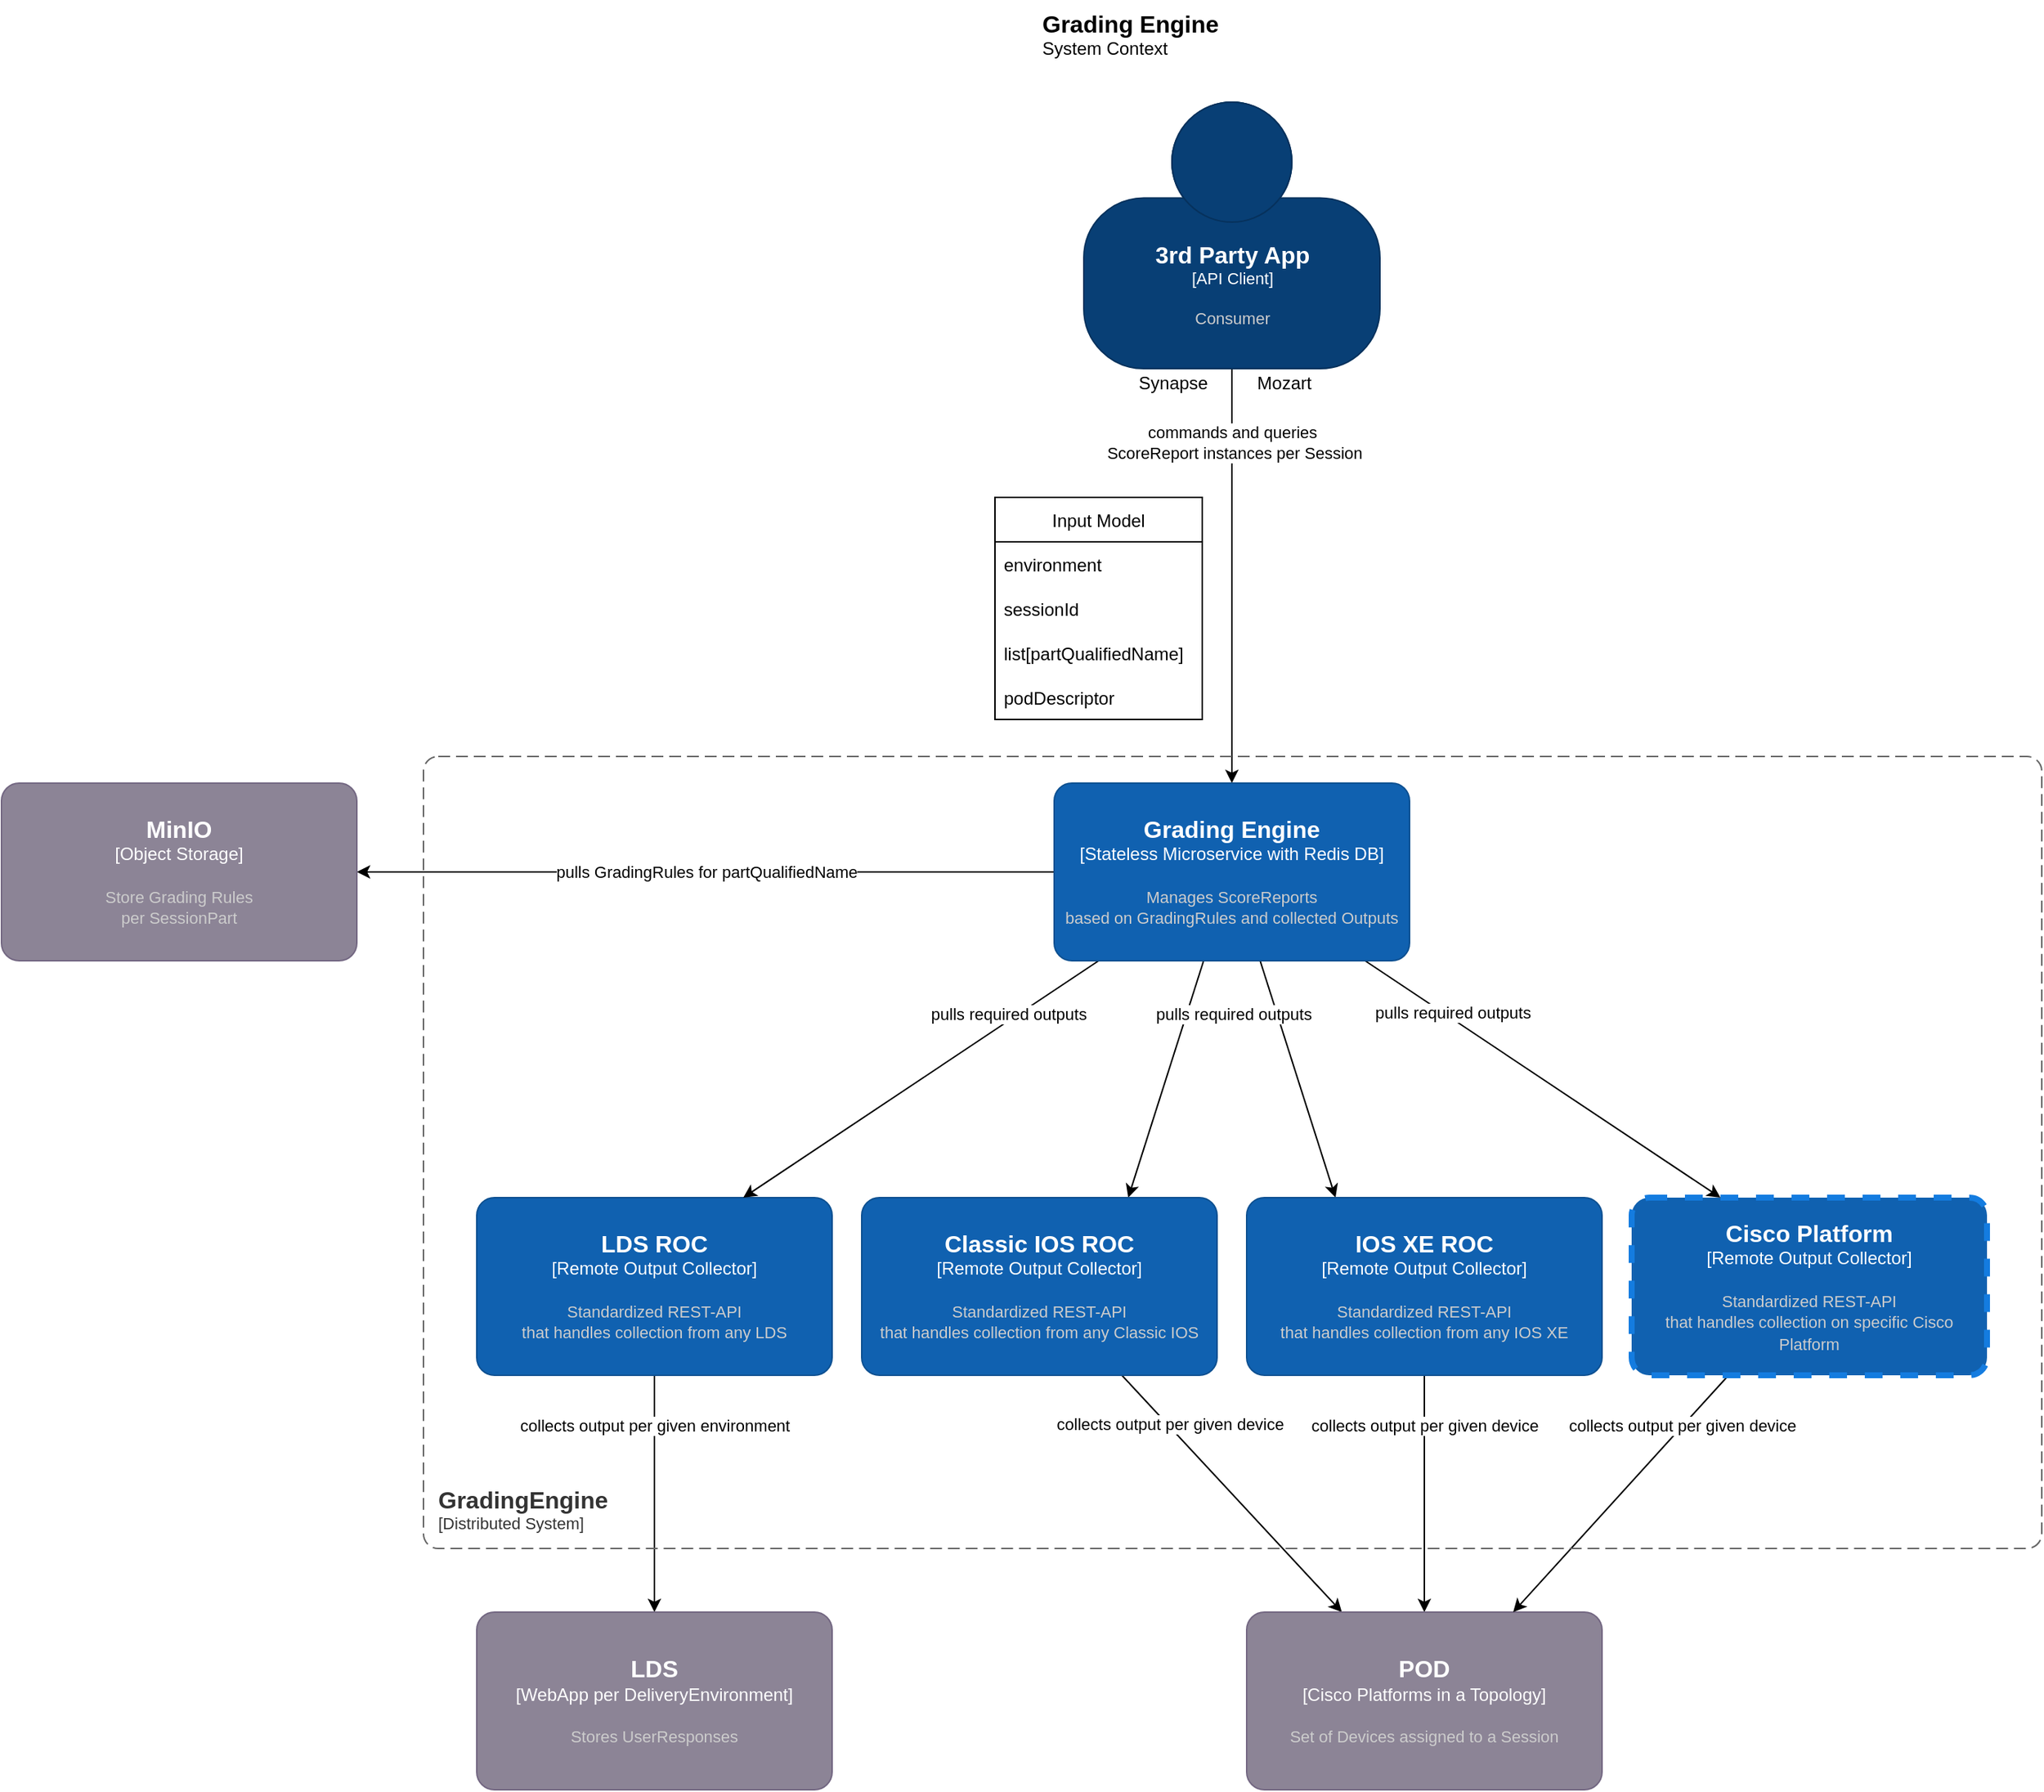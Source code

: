 <mxfile version="17.4.2" type="device"><diagram id="hLhFhgxMPT2HGx_rosoc" name="Page-1"><mxGraphModel dx="1869" dy="1514" grid="0" gridSize="10" guides="1" tooltips="1" connect="1" arrows="1" fold="1" page="0" pageScale="1" pageWidth="1169" pageHeight="827" math="0" shadow="0"><root><mxCell id="0"/><mxCell id="1" parent="0"/><mxCell id="j2gZjH4GPEs1l7dQK7d_-14" style="edgeStyle=none;rounded=0;orthogonalLoop=1;jettySize=auto;html=1;entryX=0.25;entryY=0;entryDx=0;entryDy=0;entryPerimeter=0;" edge="1" parent="1" source="j2gZjH4GPEs1l7dQK7d_-8" target="j2gZjH4GPEs1l7dQK7d_-12"><mxGeometry relative="1" as="geometry"/></mxCell><mxCell id="j2gZjH4GPEs1l7dQK7d_-9" style="edgeStyle=orthogonalEdgeStyle;rounded=0;orthogonalLoop=1;jettySize=auto;html=1;" edge="1" parent="1" source="j2gZjH4GPEs1l7dQK7d_-5" target="j2gZjH4GPEs1l7dQK7d_-8"><mxGeometry relative="1" as="geometry"/></mxCell><mxCell id="j2gZjH4GPEs1l7dQK7d_-29" value="commands and queries&lt;br&gt;&amp;nbsp;ScoreReport instances per Session" style="edgeLabel;html=1;align=center;verticalAlign=middle;resizable=0;points=[];" vertex="1" connectable="0" parent="j2gZjH4GPEs1l7dQK7d_-9"><mxGeometry x="0.429" y="2" relative="1" as="geometry"><mxPoint x="-2" y="-150" as="offset"/></mxGeometry></mxCell><object placeholders="1" c4Name="3rd Party App" c4Type="API Client" c4Description="Consumer" label="&lt;font style=&quot;font-size: 16px&quot;&gt;&lt;b&gt;%c4Name%&lt;/b&gt;&lt;/font&gt;&lt;div&gt;[%c4Type%]&lt;/div&gt;&lt;br&gt;&lt;div&gt;&lt;font style=&quot;font-size: 11px&quot;&gt;&lt;font color=&quot;#cccccc&quot;&gt;%c4Description%&lt;/font&gt;&lt;/div&gt;" id="j2gZjH4GPEs1l7dQK7d_-5"><mxCell style="html=1;fontSize=11;dashed=0;whitespace=wrap;fillColor=#083F75;strokeColor=#06315C;fontColor=#ffffff;shape=mxgraph.c4.person2;align=center;metaEdit=1;points=[[0.5,0,0],[1,0.5,0],[1,0.75,0],[0.75,1,0],[0.5,1,0],[0.25,1,0],[0,0.75,0],[0,0.5,0]];resizable=0;" vertex="1" parent="1"><mxGeometry x="540" y="-60" width="200" height="180" as="geometry"/></mxCell></object><mxCell id="j2gZjH4GPEs1l7dQK7d_-17" style="edgeStyle=none;rounded=0;orthogonalLoop=1;jettySize=auto;html=1;entryX=0.5;entryY=0;entryDx=0;entryDy=0;entryPerimeter=0;" edge="1" parent="1" source="j2gZjH4GPEs1l7dQK7d_-6" target="j2gZjH4GPEs1l7dQK7d_-16"><mxGeometry relative="1" as="geometry"/></mxCell><mxCell id="j2gZjH4GPEs1l7dQK7d_-42" value="collects output per given environment" style="edgeLabel;html=1;align=center;verticalAlign=middle;resizable=0;points=[];" vertex="1" connectable="0" parent="j2gZjH4GPEs1l7dQK7d_-17"><mxGeometry x="-0.547" relative="1" as="geometry"><mxPoint y="-2" as="offset"/></mxGeometry></mxCell><object placeholders="1" c4Name="LDS ROC" c4Type="Remote Output Collector" c4Description="Standardized REST-API&#10;that handles collection from any LDS" label="&lt;font style=&quot;font-size: 16px&quot;&gt;&lt;b&gt;%c4Name%&lt;/b&gt;&lt;/font&gt;&lt;div&gt;[%c4Type%]&lt;/div&gt;&lt;br&gt;&lt;div&gt;&lt;font style=&quot;font-size: 11px&quot;&gt;&lt;font color=&quot;#cccccc&quot;&gt;%c4Description%&lt;/font&gt;&lt;/div&gt;" id="j2gZjH4GPEs1l7dQK7d_-6"><mxCell style="rounded=1;whiteSpace=wrap;html=1;labelBackgroundColor=none;fillColor=#1061B0;fontColor=#ffffff;align=center;arcSize=10;strokeColor=#0D5091;metaEdit=1;resizable=0;points=[[0.25,0,0],[0.5,0,0],[0.75,0,0],[1,0.25,0],[1,0.5,0],[1,0.75,0],[0.75,1,0],[0.5,1,0],[0.25,1,0],[0,0.75,0],[0,0.5,0],[0,0.25,0]];" vertex="1" parent="1"><mxGeometry x="130" y="680" width="240" height="120" as="geometry"/></mxCell></object><mxCell id="j2gZjH4GPEs1l7dQK7d_-10" style="rounded=0;orthogonalLoop=1;jettySize=auto;html=1;entryX=0.75;entryY=0;entryDx=0;entryDy=0;entryPerimeter=0;" edge="1" parent="1" source="j2gZjH4GPEs1l7dQK7d_-8" target="j2gZjH4GPEs1l7dQK7d_-6"><mxGeometry relative="1" as="geometry"/></mxCell><mxCell id="j2gZjH4GPEs1l7dQK7d_-33" value="pulls required outputs" style="edgeLabel;html=1;align=center;verticalAlign=middle;resizable=0;points=[];" vertex="1" connectable="0" parent="j2gZjH4GPEs1l7dQK7d_-10"><mxGeometry x="-0.304" y="3" relative="1" as="geometry"><mxPoint x="21" y="-22" as="offset"/></mxGeometry></mxCell><mxCell id="j2gZjH4GPEs1l7dQK7d_-13" style="edgeStyle=none;rounded=0;orthogonalLoop=1;jettySize=auto;html=1;entryX=0.75;entryY=0;entryDx=0;entryDy=0;entryPerimeter=0;" edge="1" parent="1" source="j2gZjH4GPEs1l7dQK7d_-8" target="j2gZjH4GPEs1l7dQK7d_-11"><mxGeometry relative="1" as="geometry"/></mxCell><mxCell id="j2gZjH4GPEs1l7dQK7d_-34" value="pulls required outputs" style="edgeLabel;html=1;align=center;verticalAlign=middle;resizable=0;points=[];labelBackgroundColor=#FFFFFF;" vertex="1" connectable="0" parent="j2gZjH4GPEs1l7dQK7d_-13"><mxGeometry x="-0.514" relative="1" as="geometry"><mxPoint x="32" y="-3" as="offset"/></mxGeometry></mxCell><mxCell id="j2gZjH4GPEs1l7dQK7d_-22" style="edgeStyle=none;rounded=0;orthogonalLoop=1;jettySize=auto;html=1;entryX=0.25;entryY=0;entryDx=0;entryDy=0;entryPerimeter=0;" edge="1" parent="1" source="j2gZjH4GPEs1l7dQK7d_-8" target="j2gZjH4GPEs1l7dQK7d_-20"><mxGeometry relative="1" as="geometry"/></mxCell><mxCell id="j2gZjH4GPEs1l7dQK7d_-35" value="&lt;span style=&quot;color: rgba(0 , 0 , 0 , 0) ; font-family: monospace ; font-size: 0px&quot;&gt;%3CmxGraphModel%3E%3Croot%3E%3CmxCell%20id%3D%220%22%2F%3E%3CmxCell%20id%3D%221%22%20parent%3D%220%22%2F%3E%3Cobject%20placeholders%3D%221%22%20c4Name%3D%22IOS%20XE%20ROC%22%20c4Type%3D%22Remote%20Output%20Collector%22%20c4Description%3D%22Standardized%20REST-API%20that%20handles%20collection%22%20label%3D%22%26lt%3Bfont%20style%3D%26quot%3Bfont-size%3A%2016px%26quot%3B%26gt%3B%26lt%3Bb%26gt%3B%25c4Name%25%26lt%3B%2Fb%26gt%3B%26lt%3B%2Ffont%26gt%3B%26lt%3Bdiv%26gt%3B%5B%25c4Type%25%5D%26lt%3B%2Fdiv%26gt%3B%26lt%3Bbr%26gt%3B%26lt%3Bdiv%26gt%3B%26lt%3Bfont%20style%3D%26quot%3Bfont-size%3A%2011px%26quot%3B%26gt%3B%26lt%3Bfont%20color%3D%26quot%3B%23cccccc%26quot%3B%26gt%3B%25c4Description%25%26lt%3B%2Ffont%26gt%3B%26lt%3B%2Fdiv%26gt%3B%22%20id%3D%222%22%3E%3CmxCell%20style%3D%22rounded%3D1%3BwhiteSpace%3Dwrap%3Bhtml%3D1%3BlabelBackgroundColor%3Dnone%3BfillColor%3D%231061B0%3BfontColor%3D%23ffffff%3Balign%3Dcenter%3BarcSize%3D10%3BstrokeColor%3D%230D5091%3BmetaEdit%3D1%3Bresizable%3D0%3Bpoints%3D%5B%5B0.25%2C0%2C0%5D%2C%5B0.5%2C0%2C0%5D%2C%5B0.75%2C0%2C0%5D%2C%5B1%2C0.25%2C0%5D%2C%5B1%2C0.5%2C0%5D%2C%5B1%2C0.75%2C0%5D%2C%5B0.75%2C1%2C0%5D%2C%5B0.5%2C1%2C0%5D%2C%5B0.25%2C1%2C0%5D%2C%5B0%2C0.75%2C0%5D%2C%5B0%2C0.5%2C0%5D%2C%5B0%2C0.25%2C0%5D%5D%3B%22%20vertex%3D%221%22%20parent%3D%221%22%3E%3CmxGeometry%20x%3D%22640%22%20y%3D%22680%22%20width%3D%22240%22%20height%3D%22120%22%20as%3D%22geometry%22%2F%3E%3C%2FmxCell%3E%3C%2Fobject%3E%3C%2Froot%3E%3C%2FmxGraphModel%3pu&lt;/span&gt;" style="edgeLabel;html=1;align=center;verticalAlign=middle;resizable=0;points=[];" vertex="1" connectable="0" parent="j2gZjH4GPEs1l7dQK7d_-22"><mxGeometry x="-0.504" y="1" relative="1" as="geometry"><mxPoint as="offset"/></mxGeometry></mxCell><mxCell id="j2gZjH4GPEs1l7dQK7d_-36" value="pulls required outputs" style="edgeLabel;html=1;align=center;verticalAlign=middle;resizable=0;points=[];" vertex="1" connectable="0" parent="j2gZjH4GPEs1l7dQK7d_-22"><mxGeometry x="-0.517" y="2" relative="1" as="geometry"><mxPoint y="-2" as="offset"/></mxGeometry></mxCell><mxCell id="j2gZjH4GPEs1l7dQK7d_-24" value="pulls GradingRules for partQualifiedName" style="edgeStyle=none;rounded=0;orthogonalLoop=1;jettySize=auto;html=1;entryX=1;entryY=0.5;entryDx=0;entryDy=0;entryPerimeter=0;" edge="1" parent="1" source="j2gZjH4GPEs1l7dQK7d_-8" target="j2gZjH4GPEs1l7dQK7d_-23"><mxGeometry relative="1" as="geometry"/></mxCell><object placeholders="1" c4Name="Grading Engine" c4Type="Stateless Microservice with Redis DB" c4Description="Manages ScoreReports&#10;based on GradingRules and collected Outputs" label="&lt;font style=&quot;font-size: 16px&quot;&gt;&lt;b&gt;%c4Name%&lt;/b&gt;&lt;/font&gt;&lt;div&gt;[%c4Type%]&lt;/div&gt;&lt;br&gt;&lt;div&gt;&lt;font style=&quot;font-size: 11px&quot;&gt;&lt;font color=&quot;#cccccc&quot;&gt;%c4Description%&lt;/font&gt;&lt;/div&gt;" id="j2gZjH4GPEs1l7dQK7d_-8"><mxCell style="rounded=1;whiteSpace=wrap;html=1;labelBackgroundColor=none;fillColor=#1061B0;fontColor=#ffffff;align=center;arcSize=10;strokeColor=#0D5091;metaEdit=1;resizable=0;points=[[0.25,0,0],[0.5,0,0],[0.75,0,0],[1,0.25,0],[1,0.5,0],[1,0.75,0],[0.75,1,0],[0.5,1,0],[0.25,1,0],[0,0.75,0],[0,0.5,0],[0,0.25,0]];" vertex="1" parent="1"><mxGeometry x="520" y="400" width="240" height="120" as="geometry"/></mxCell></object><mxCell id="j2gZjH4GPEs1l7dQK7d_-18" style="edgeStyle=none;rounded=0;orthogonalLoop=1;jettySize=auto;html=1;" edge="1" parent="1" source="j2gZjH4GPEs1l7dQK7d_-11" target="j2gZjH4GPEs1l7dQK7d_-15"><mxGeometry relative="1" as="geometry"/></mxCell><mxCell id="j2gZjH4GPEs1l7dQK7d_-43" value="collects output per given device" style="edgeLabel;html=1;align=center;verticalAlign=middle;resizable=0;points=[];" vertex="1" connectable="0" parent="j2gZjH4GPEs1l7dQK7d_-18"><mxGeometry x="-0.577" y="1" relative="1" as="geometry"><mxPoint as="offset"/></mxGeometry></mxCell><object placeholders="1" c4Name="Classic IOS ROC" c4Type="Remote Output Collector" c4Description="Standardized REST-API&#10;that handles collection from any Classic IOS" label="&lt;font style=&quot;font-size: 16px&quot;&gt;&lt;b&gt;%c4Name%&lt;/b&gt;&lt;/font&gt;&lt;div&gt;[%c4Type%]&lt;/div&gt;&lt;br&gt;&lt;div&gt;&lt;font style=&quot;font-size: 11px&quot;&gt;&lt;font color=&quot;#cccccc&quot;&gt;%c4Description%&lt;/font&gt;&lt;/div&gt;" id="j2gZjH4GPEs1l7dQK7d_-11"><mxCell style="rounded=1;whiteSpace=wrap;html=1;labelBackgroundColor=none;fillColor=#1061B0;fontColor=#ffffff;align=center;arcSize=10;strokeColor=#0D5091;metaEdit=1;resizable=0;points=[[0.25,0,0],[0.5,0,0],[0.75,0,0],[1,0.25,0],[1,0.5,0],[1,0.75,0],[0.75,1,0],[0.5,1,0],[0.25,1,0],[0,0.75,0],[0,0.5,0],[0,0.25,0]];" vertex="1" parent="1"><mxGeometry x="390" y="680" width="240" height="120" as="geometry"/></mxCell></object><mxCell id="j2gZjH4GPEs1l7dQK7d_-19" style="edgeStyle=none;rounded=0;orthogonalLoop=1;jettySize=auto;html=1;entryX=0.5;entryY=0;entryDx=0;entryDy=0;entryPerimeter=0;" edge="1" parent="1" source="j2gZjH4GPEs1l7dQK7d_-12" target="j2gZjH4GPEs1l7dQK7d_-15"><mxGeometry relative="1" as="geometry"/></mxCell><mxCell id="j2gZjH4GPEs1l7dQK7d_-44" value="collects output per given device" style="edgeLabel;html=1;align=center;verticalAlign=middle;resizable=0;points=[];" vertex="1" connectable="0" parent="j2gZjH4GPEs1l7dQK7d_-19"><mxGeometry x="-0.578" relative="1" as="geometry"><mxPoint as="offset"/></mxGeometry></mxCell><object placeholders="1" c4Name="IOS XE ROC" c4Type="Remote Output Collector" c4Description="Standardized REST-API&#10;that handles collection from any IOS XE" label="&lt;font style=&quot;font-size: 16px&quot;&gt;&lt;b&gt;%c4Name%&lt;/b&gt;&lt;/font&gt;&lt;div&gt;[%c4Type%]&lt;/div&gt;&lt;br&gt;&lt;div&gt;&lt;font style=&quot;font-size: 11px&quot;&gt;&lt;font color=&quot;#cccccc&quot;&gt;%c4Description%&lt;/font&gt;&lt;/div&gt;" id="j2gZjH4GPEs1l7dQK7d_-12"><mxCell style="rounded=1;whiteSpace=wrap;html=1;labelBackgroundColor=none;fillColor=#1061B0;fontColor=#ffffff;align=center;arcSize=10;strokeColor=#0D5091;metaEdit=1;resizable=0;points=[[0.25,0,0],[0.5,0,0],[0.75,0,0],[1,0.25,0],[1,0.5,0],[1,0.75,0],[0.75,1,0],[0.5,1,0],[0.25,1,0],[0,0.75,0],[0,0.5,0],[0,0.25,0]];" vertex="1" parent="1"><mxGeometry x="650" y="680" width="240" height="120" as="geometry"/></mxCell></object><object placeholders="1" c4Name="POD" c4Type="Cisco Platforms in a Topology" c4Description="Set of Devices assigned to a Session" label="&lt;font style=&quot;font-size: 16px&quot;&gt;&lt;b&gt;%c4Name%&lt;/b&gt;&lt;/font&gt;&lt;div&gt;[%c4Type%]&lt;/div&gt;&lt;br&gt;&lt;div&gt;&lt;font style=&quot;font-size: 11px&quot;&gt;&lt;font color=&quot;#cccccc&quot;&gt;%c4Description%&lt;/font&gt;&lt;/div&gt;" id="j2gZjH4GPEs1l7dQK7d_-15"><mxCell style="rounded=1;whiteSpace=wrap;html=1;labelBackgroundColor=none;fillColor=#8C8496;fontColor=#ffffff;align=center;arcSize=10;strokeColor=#736782;metaEdit=1;resizable=0;points=[[0.25,0,0],[0.5,0,0],[0.75,0,0],[1,0.25,0],[1,0.5,0],[1,0.75,0],[0.75,1,0],[0.5,1,0],[0.25,1,0],[0,0.75,0],[0,0.5,0],[0,0.25,0]];" vertex="1" parent="1"><mxGeometry x="650" y="960" width="240" height="120" as="geometry"/></mxCell></object><object placeholders="1" c4Name="LDS" c4Type="WebApp per DeliveryEnvironment" c4Description="Stores UserResponses" label="&lt;font style=&quot;font-size: 16px&quot;&gt;&lt;b&gt;%c4Name%&lt;/b&gt;&lt;/font&gt;&lt;div&gt;[%c4Type%]&lt;/div&gt;&lt;br&gt;&lt;div&gt;&lt;font style=&quot;font-size: 11px&quot;&gt;&lt;font color=&quot;#cccccc&quot;&gt;%c4Description%&lt;/font&gt;&lt;/div&gt;" id="j2gZjH4GPEs1l7dQK7d_-16"><mxCell style="rounded=1;whiteSpace=wrap;html=1;labelBackgroundColor=none;fillColor=#8C8496;fontColor=#ffffff;align=center;arcSize=10;strokeColor=#736782;metaEdit=1;resizable=0;points=[[0.25,0,0],[0.5,0,0],[0.75,0,0],[1,0.25,0],[1,0.5,0],[1,0.75,0],[0.75,1,0],[0.5,1,0],[0.25,1,0],[0,0.75,0],[0,0.5,0],[0,0.25,0]];" vertex="1" parent="1"><mxGeometry x="130" y="960" width="240" height="120" as="geometry"/></mxCell></object><mxCell id="j2gZjH4GPEs1l7dQK7d_-21" style="edgeStyle=none;rounded=0;orthogonalLoop=1;jettySize=auto;html=1;entryX=0.75;entryY=0;entryDx=0;entryDy=0;entryPerimeter=0;" edge="1" parent="1" source="j2gZjH4GPEs1l7dQK7d_-20" target="j2gZjH4GPEs1l7dQK7d_-15"><mxGeometry relative="1" as="geometry"/></mxCell><mxCell id="j2gZjH4GPEs1l7dQK7d_-45" value="collects output per given device" style="edgeLabel;html=1;align=center;verticalAlign=middle;resizable=0;points=[];" vertex="1" connectable="0" parent="j2gZjH4GPEs1l7dQK7d_-21"><mxGeometry x="-0.561" relative="1" as="geometry"><mxPoint y="-1" as="offset"/></mxGeometry></mxCell><object placeholders="1" c4Name="Cisco Platform" c4Type="Remote Output Collector" c4Description="Standardized REST-API&#10;that handles collection on specific Cisco Platform" label="&lt;font style=&quot;font-size: 16px&quot;&gt;&lt;b&gt;%c4Name%&lt;/b&gt;&lt;/font&gt;&lt;div&gt;[%c4Type%]&lt;/div&gt;&lt;br&gt;&lt;div&gt;&lt;font style=&quot;font-size: 11px&quot;&gt;&lt;font color=&quot;#cccccc&quot;&gt;%c4Description%&lt;/font&gt;&lt;/div&gt;" id="j2gZjH4GPEs1l7dQK7d_-20"><mxCell style="rounded=1;whiteSpace=wrap;html=1;labelBackgroundColor=none;fillColor=#1061B0;fontColor=#ffffff;align=center;arcSize=10;strokeColor=#147CE0;metaEdit=1;resizable=0;points=[[0.25,0,0],[0.5,0,0],[0.75,0,0],[1,0.25,0],[1,0.5,0],[1,0.75,0],[0.75,1,0],[0.5,1,0],[0.25,1,0],[0,0.75,0],[0,0.5,0],[0,0.25,0]];dashed=1;strokeWidth=4;" vertex="1" parent="1"><mxGeometry x="910" y="680" width="240" height="120" as="geometry"/></mxCell></object><object placeholders="1" c4Name="MinIO" c4Type="Object Storage" c4Description="Store Grading Rules&#10;per SessionPart" label="&lt;font style=&quot;font-size: 16px&quot;&gt;&lt;b&gt;%c4Name%&lt;/b&gt;&lt;/font&gt;&lt;div&gt;[%c4Type%]&lt;/div&gt;&lt;br&gt;&lt;div&gt;&lt;font style=&quot;font-size: 11px&quot;&gt;&lt;font color=&quot;#cccccc&quot;&gt;%c4Description%&lt;/font&gt;&lt;/div&gt;" id="j2gZjH4GPEs1l7dQK7d_-23"><mxCell style="rounded=1;whiteSpace=wrap;html=1;labelBackgroundColor=none;fillColor=#8C8496;fontColor=#ffffff;align=center;arcSize=10;strokeColor=#736782;metaEdit=1;resizable=0;points=[[0.25,0,0],[0.5,0,0],[0.75,0,0],[1,0.25,0],[1,0.5,0],[1,0.75,0],[0.75,1,0],[0.5,1,0],[0.25,1,0],[0,0.75,0],[0,0.5,0],[0,0.25,0]];" vertex="1" parent="1"><mxGeometry x="-191" y="400" width="240" height="120" as="geometry"/></mxCell></object><mxCell id="j2gZjH4GPEs1l7dQK7d_-25" value="Input Model" style="swimlane;fontStyle=0;childLayout=stackLayout;horizontal=1;startSize=30;horizontalStack=0;resizeParent=1;resizeParentMax=0;resizeLast=0;collapsible=1;marginBottom=0;" vertex="1" parent="1"><mxGeometry x="480" y="207" width="140" height="150" as="geometry"/></mxCell><mxCell id="j2gZjH4GPEs1l7dQK7d_-40" value="environment" style="text;strokeColor=none;fillColor=none;align=left;verticalAlign=middle;spacingLeft=4;spacingRight=4;overflow=hidden;points=[[0,0.5],[1,0.5]];portConstraint=eastwest;rotatable=0;" vertex="1" parent="j2gZjH4GPEs1l7dQK7d_-25"><mxGeometry y="30" width="140" height="30" as="geometry"/></mxCell><mxCell id="j2gZjH4GPEs1l7dQK7d_-26" value="sessionId" style="text;strokeColor=none;fillColor=none;align=left;verticalAlign=middle;spacingLeft=4;spacingRight=4;overflow=hidden;points=[[0,0.5],[1,0.5]];portConstraint=eastwest;rotatable=0;" vertex="1" parent="j2gZjH4GPEs1l7dQK7d_-25"><mxGeometry y="60" width="140" height="30" as="geometry"/></mxCell><mxCell id="j2gZjH4GPEs1l7dQK7d_-27" value="list[partQualifiedName]" style="text;strokeColor=none;fillColor=none;align=left;verticalAlign=middle;spacingLeft=4;spacingRight=4;overflow=hidden;points=[[0,0.5],[1,0.5]];portConstraint=eastwest;rotatable=0;" vertex="1" parent="j2gZjH4GPEs1l7dQK7d_-25"><mxGeometry y="90" width="140" height="30" as="geometry"/></mxCell><mxCell id="j2gZjH4GPEs1l7dQK7d_-28" value="podDescriptor" style="text;strokeColor=none;fillColor=none;align=left;verticalAlign=middle;spacingLeft=4;spacingRight=4;overflow=hidden;points=[[0,0.5],[1,0.5]];portConstraint=eastwest;rotatable=0;" vertex="1" parent="j2gZjH4GPEs1l7dQK7d_-25"><mxGeometry y="120" width="140" height="30" as="geometry"/></mxCell><mxCell id="j2gZjH4GPEs1l7dQK7d_-30" value="Synapse" style="text;html=1;align=center;verticalAlign=middle;resizable=0;points=[];autosize=1;strokeColor=none;fillColor=none;" vertex="1" parent="1"><mxGeometry x="570" y="120" width="60" height="20" as="geometry"/></mxCell><mxCell id="j2gZjH4GPEs1l7dQK7d_-31" value="Mozart" style="text;html=1;align=center;verticalAlign=middle;resizable=0;points=[];autosize=1;strokeColor=none;fillColor=none;" vertex="1" parent="1"><mxGeometry x="650" y="120" width="50" height="20" as="geometry"/></mxCell><object placeholders="1" c4Name="Grading Engine" c4Type="ContainerScopeBoundary" c4Description="System Context" label="&lt;font style=&quot;font-size: 16px&quot;&gt;&lt;b&gt;&lt;div style=&quot;text-align: left&quot;&gt;%c4Name%&lt;/div&gt;&lt;/b&gt;&lt;/font&gt;&lt;div style=&quot;text-align: left&quot;&gt;%c4Description%&lt;/div&gt;" id="j2gZjH4GPEs1l7dQK7d_-41"><mxCell style="text;html=1;strokeColor=none;fillColor=none;align=left;verticalAlign=top;whiteSpace=wrap;rounded=0;metaEdit=1;allowArrows=0;resizable=1;rotatable=0;connectable=0;recursiveResize=0;expand=0;pointerEvents=0;points=[[0.25,0,0],[0.5,0,0],[0.75,0,0],[1,0.25,0],[1,0.5,0],[1,0.75,0],[0.75,1,0],[0.5,1,0],[0.25,1,0],[0,0.75,0],[0,0.5,0],[0,0.25,0]];dashed=1;labelBackgroundColor=#FFFFFF;" vertex="1" parent="1"><mxGeometry x="510" y="-129" width="260" height="40" as="geometry"/></mxCell></object><object placeholders="1" c4Name="GradingEngine" c4Type="SystemScopeBoundary" c4Application="Distributed System" label="&lt;font style=&quot;font-size: 16px&quot;&gt;&lt;b&gt;&lt;div style=&quot;text-align: left&quot;&gt;%c4Name%&lt;/div&gt;&lt;/b&gt;&lt;/font&gt;&lt;div style=&quot;text-align: left&quot;&gt;[%c4Application%]&lt;/div&gt;" id="j2gZjH4GPEs1l7dQK7d_-46"><mxCell style="rounded=1;fontSize=11;whiteSpace=wrap;html=1;dashed=1;arcSize=20;fillColor=none;strokeColor=#666666;fontColor=#333333;labelBackgroundColor=none;align=left;verticalAlign=bottom;labelBorderColor=none;spacingTop=0;spacing=10;dashPattern=8 4;metaEdit=1;rotatable=0;perimeter=rectanglePerimeter;noLabel=0;labelPadding=0;allowArrows=0;connectable=0;expand=0;recursiveResize=0;editable=1;pointerEvents=0;absoluteArcSize=1;points=[[0.25,0,0],[0.5,0,0],[0.75,0,0],[1,0.25,0],[1,0.5,0],[1,0.75,0],[0.75,1,0],[0.5,1,0],[0.25,1,0],[0,0.75,0],[0,0.5,0],[0,0.25,0]];" vertex="1" parent="1"><mxGeometry x="94" y="382" width="1093" height="535" as="geometry"/></mxCell></object></root></mxGraphModel></diagram></mxfile>